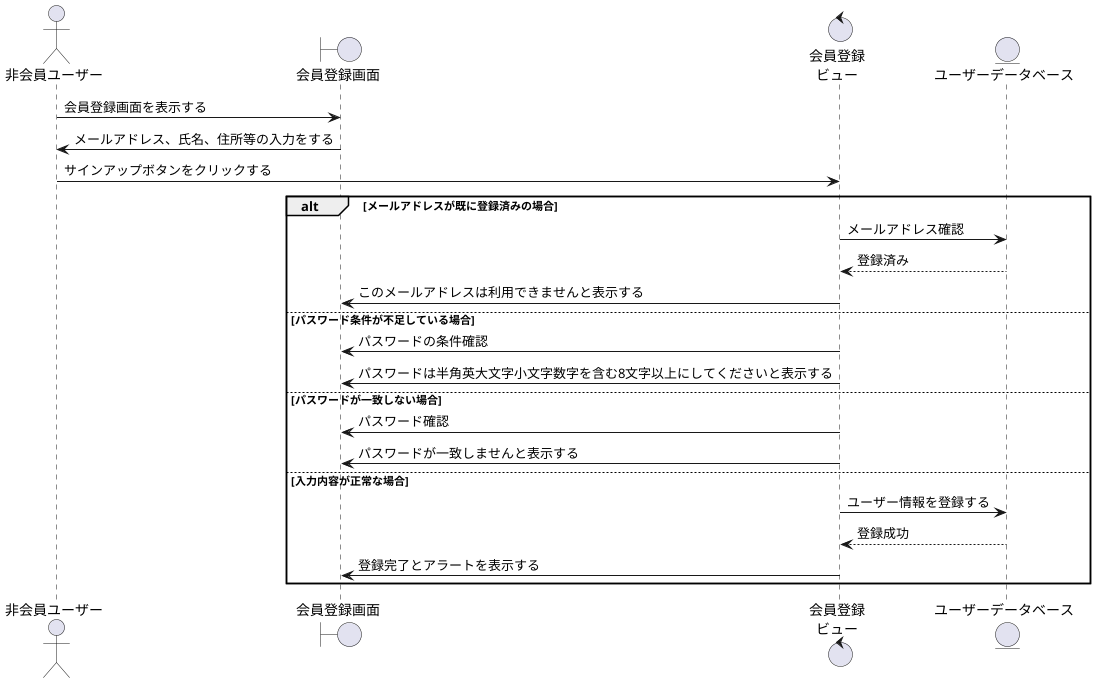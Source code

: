 @startuml kaiin_touroku 
actor "非会員ユーザー" as user
boundary "会員登録画面" as reg
control "会員登録\nビュー" as regv
entity "ユーザーデータベース" as db

user -> reg: 会員登録画面を表示する
reg -> user: メールアドレス、氏名、住所等の入力をする
user -> regv: サインアップボタンをクリックする

alt メールアドレスが既に登録済みの場合
    regv -> db: メールアドレス確認
    db --> regv: 登録済み
    regv -> reg: このメールアドレスは利用できませんと表示する
else パスワード条件が不足している場合
    regv -> reg: パスワードの条件確認
    regv -> reg: パスワードは半角英大文字小文字数字を含む8文字以上にしてくださいと表示する
else パスワードが一致しない場合
    regv -> reg: パスワード確認
    regv -> reg: パスワードが一致しませんと表示する
else 入力内容が正常な場合
    regv -> db: ユーザー情報を登録する
    db --> regv: 登録成功
    regv -> reg: 登録完了とアラートを表示する

end

@enduml

